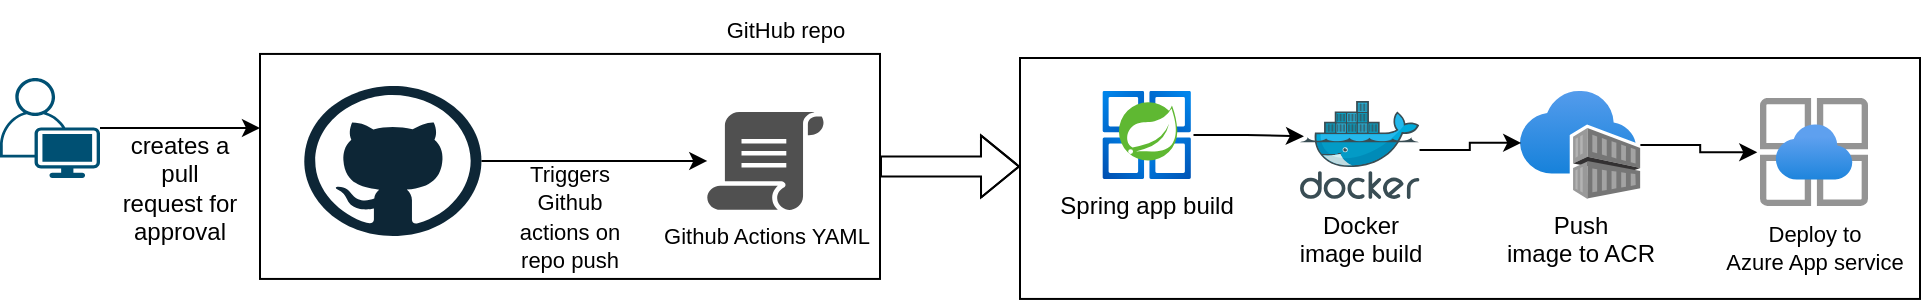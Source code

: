 <mxfile version="16.6.0" type="github" pages="3">
  <diagram id="XvpTUE_IpspgRZA0ONza" name="pep github">
    <mxGraphModel dx="782" dy="436" grid="1" gridSize="10" guides="1" tooltips="1" connect="1" arrows="1" fold="1" page="1" pageScale="1" pageWidth="850" pageHeight="1100" math="0" shadow="0">
      <root>
        <mxCell id="0" />
        <mxCell id="1" parent="0" />
        <mxCell id="nqb2GobOk6vmv81c-OQU-1" style="edgeStyle=orthogonalEdgeStyle;rounded=0;orthogonalLoop=1;jettySize=auto;html=1;fontSize=11;" edge="1" parent="1" source="nqb2GobOk6vmv81c-OQU-2">
          <mxGeometry relative="1" as="geometry">
            <mxPoint x="150" y="105" as="targetPoint" />
          </mxGeometry>
        </mxCell>
        <mxCell id="nqb2GobOk6vmv81c-OQU-2" value="" style="points=[[0.35,0,0],[0.98,0.51,0],[1,0.71,0],[0.67,1,0],[0,0.795,0],[0,0.65,0]];verticalLabelPosition=bottom;sketch=0;html=1;verticalAlign=top;aspect=fixed;align=center;pointerEvents=1;shape=mxgraph.cisco19.user;fillColor=#005073;strokeColor=none;" vertex="1" parent="1">
          <mxGeometry x="20" y="80" width="50" height="50" as="geometry" />
        </mxCell>
        <mxCell id="nqb2GobOk6vmv81c-OQU-3" value="creates a pull request for approval" style="text;html=1;strokeColor=none;fillColor=none;align=center;verticalAlign=middle;whiteSpace=wrap;rounded=0;" vertex="1" parent="1">
          <mxGeometry x="80" y="120" width="60" height="30" as="geometry" />
        </mxCell>
        <mxCell id="nqb2GobOk6vmv81c-OQU-4" value="" style="group" vertex="1" connectable="0" parent="1">
          <mxGeometry x="530" y="70" width="450" height="120.47" as="geometry" />
        </mxCell>
        <mxCell id="nqb2GobOk6vmv81c-OQU-5" value="" style="rounded=0;whiteSpace=wrap;html=1;" vertex="1" parent="nqb2GobOk6vmv81c-OQU-4">
          <mxGeometry width="450" height="120.47" as="geometry" />
        </mxCell>
        <mxCell id="nqb2GobOk6vmv81c-OQU-6" value="Spring app build" style="aspect=fixed;html=1;points=[];align=center;image;fontSize=12;image=img/lib/azure2/compute/Azure_Spring_Cloud.svg;" vertex="1" parent="nqb2GobOk6vmv81c-OQU-4">
          <mxGeometry x="40" y="16.47" width="46.75" height="44" as="geometry" />
        </mxCell>
        <mxCell id="nqb2GobOk6vmv81c-OQU-7" value="Docker &lt;br&gt;image build" style="sketch=0;aspect=fixed;html=1;points=[];align=center;image;fontSize=12;image=img/lib/mscae/Docker.svg;" vertex="1" parent="nqb2GobOk6vmv81c-OQU-4">
          <mxGeometry x="140" y="21.47" width="59.76" height="49" as="geometry" />
        </mxCell>
        <mxCell id="nqb2GobOk6vmv81c-OQU-8" value="Push &lt;br&gt;image to ACR" style="aspect=fixed;html=1;points=[];align=center;image;fontSize=12;image=img/lib/azure2/containers/Container_Registries.svg;" vertex="1" parent="nqb2GobOk6vmv81c-OQU-4">
          <mxGeometry x="250" y="16.47" width="60.19" height="54" as="geometry" />
        </mxCell>
        <mxCell id="nqb2GobOk6vmv81c-OQU-9" value="&lt;font style=&quot;font-size: 11px&quot;&gt;Deploy to&lt;br&gt;Azure App service&lt;/font&gt;" style="aspect=fixed;html=1;points=[];align=center;image;fontSize=12;image=img/lib/azure2/app_services/App_Service_Environments.svg;" vertex="1" parent="nqb2GobOk6vmv81c-OQU-4">
          <mxGeometry x="370" y="19.97" width="54" height="54" as="geometry" />
        </mxCell>
        <mxCell id="nqb2GobOk6vmv81c-OQU-10" style="edgeStyle=orthogonalEdgeStyle;rounded=0;orthogonalLoop=1;jettySize=auto;html=1;entryX=0.033;entryY=0.361;entryDx=0;entryDy=0;entryPerimeter=0;" edge="1" parent="nqb2GobOk6vmv81c-OQU-4" source="nqb2GobOk6vmv81c-OQU-6" target="nqb2GobOk6vmv81c-OQU-7">
          <mxGeometry relative="1" as="geometry" />
        </mxCell>
        <mxCell id="nqb2GobOk6vmv81c-OQU-11" style="edgeStyle=orthogonalEdgeStyle;rounded=0;orthogonalLoop=1;jettySize=auto;html=1;entryX=0.01;entryY=0.481;entryDx=0;entryDy=0;entryPerimeter=0;" edge="1" parent="nqb2GobOk6vmv81c-OQU-4" source="nqb2GobOk6vmv81c-OQU-7" target="nqb2GobOk6vmv81c-OQU-8">
          <mxGeometry relative="1" as="geometry" />
        </mxCell>
        <mxCell id="nqb2GobOk6vmv81c-OQU-12" style="edgeStyle=orthogonalEdgeStyle;rounded=0;orthogonalLoop=1;jettySize=auto;html=1;entryX=-0.025;entryY=0.503;entryDx=0;entryDy=0;entryPerimeter=0;" edge="1" parent="nqb2GobOk6vmv81c-OQU-4" source="nqb2GobOk6vmv81c-OQU-8" target="nqb2GobOk6vmv81c-OQU-9">
          <mxGeometry relative="1" as="geometry" />
        </mxCell>
        <mxCell id="nqb2GobOk6vmv81c-OQU-13" value="" style="group" vertex="1" connectable="0" parent="1">
          <mxGeometry x="150" y="41.48" width="310" height="138.99" as="geometry" />
        </mxCell>
        <mxCell id="nqb2GobOk6vmv81c-OQU-14" value="" style="rounded=0;whiteSpace=wrap;html=1;fontSize=11;" vertex="1" parent="nqb2GobOk6vmv81c-OQU-13">
          <mxGeometry y="26.49" width="310" height="112.5" as="geometry" />
        </mxCell>
        <mxCell id="nqb2GobOk6vmv81c-OQU-15" value="&lt;font style=&quot;font-size: 11px&quot;&gt;Triggers Github actions on repo push&lt;/font&gt;" style="text;html=1;strokeColor=none;fillColor=none;align=center;verticalAlign=middle;whiteSpace=wrap;rounded=0;" vertex="1" parent="nqb2GobOk6vmv81c-OQU-13">
          <mxGeometry x="121.786" y="92.5" width="66.429" height="30" as="geometry" />
        </mxCell>
        <mxCell id="nqb2GobOk6vmv81c-OQU-16" value="" style="dashed=0;outlineConnect=0;html=1;align=center;labelPosition=center;verticalLabelPosition=bottom;verticalAlign=top;shape=mxgraph.weblogos.github;fontSize=11;" vertex="1" parent="nqb2GobOk6vmv81c-OQU-13">
          <mxGeometry x="22.143" y="42.5" width="88.571" height="75" as="geometry" />
        </mxCell>
        <mxCell id="nqb2GobOk6vmv81c-OQU-17" value="Github Actions YAML" style="sketch=0;pointerEvents=1;shadow=0;dashed=0;html=1;strokeColor=none;fillColor=#505050;labelPosition=center;verticalLabelPosition=bottom;verticalAlign=top;outlineConnect=0;align=center;shape=mxgraph.office.concepts.script;fontSize=11;" vertex="1" parent="nqb2GobOk6vmv81c-OQU-13">
          <mxGeometry x="223.643" y="55.5" width="58.679" height="49" as="geometry" />
        </mxCell>
        <mxCell id="nqb2GobOk6vmv81c-OQU-18" style="edgeStyle=orthogonalEdgeStyle;rounded=0;orthogonalLoop=1;jettySize=auto;html=1;fontSize=11;" edge="1" parent="nqb2GobOk6vmv81c-OQU-13" source="nqb2GobOk6vmv81c-OQU-16" target="nqb2GobOk6vmv81c-OQU-17">
          <mxGeometry relative="1" as="geometry" />
        </mxCell>
        <mxCell id="nqb2GobOk6vmv81c-OQU-19" value="GitHub repo" style="text;html=1;strokeColor=none;fillColor=none;align=center;verticalAlign=middle;whiteSpace=wrap;rounded=0;fontSize=11;" vertex="1" parent="nqb2GobOk6vmv81c-OQU-13">
          <mxGeometry x="223.643" width="77.5" height="30" as="geometry" />
        </mxCell>
        <mxCell id="nqb2GobOk6vmv81c-OQU-20" style="edgeStyle=orthogonalEdgeStyle;shape=flexArrow;rounded=0;orthogonalLoop=1;jettySize=auto;html=1;fontSize=11;" edge="1" parent="1" source="nqb2GobOk6vmv81c-OQU-14">
          <mxGeometry relative="1" as="geometry">
            <mxPoint x="530" y="124.22" as="targetPoint" />
          </mxGeometry>
        </mxCell>
      </root>
    </mxGraphModel>
  </diagram>
  <diagram id="kQvE9VlaSaK0vqSwJ8Q1" name="peps jenkins">
    <mxGraphModel dx="782" dy="436" grid="1" gridSize="10" guides="1" tooltips="1" connect="1" arrows="1" fold="1" page="1" pageScale="1" pageWidth="850" pageHeight="1100" math="0" shadow="0">
      <root>
        <mxCell id="guVoOfKpQ_q3lsuQCdFz-0" />
        <mxCell id="guVoOfKpQ_q3lsuQCdFz-1" parent="guVoOfKpQ_q3lsuQCdFz-0" />
        <mxCell id="guVoOfKpQ_q3lsuQCdFz-2" style="edgeStyle=orthogonalEdgeStyle;rounded=0;orthogonalLoop=1;jettySize=auto;html=1;exitX=0.98;exitY=0.51;exitDx=0;exitDy=0;exitPerimeter=0;" edge="1" parent="guVoOfKpQ_q3lsuQCdFz-1" source="guVoOfKpQ_q3lsuQCdFz-3" target="guVoOfKpQ_q3lsuQCdFz-6">
          <mxGeometry relative="1" as="geometry" />
        </mxCell>
        <mxCell id="guVoOfKpQ_q3lsuQCdFz-3" value="" style="points=[[0.35,0,0],[0.98,0.51,0],[1,0.71,0],[0.67,1,0],[0,0.795,0],[0,0.65,0]];verticalLabelPosition=bottom;sketch=0;html=1;verticalAlign=top;aspect=fixed;align=center;pointerEvents=1;shape=mxgraph.cisco19.user;fillColor=#005073;strokeColor=none;" vertex="1" parent="guVoOfKpQ_q3lsuQCdFz-1">
          <mxGeometry x="70" y="80" width="50" height="50" as="geometry" />
        </mxCell>
        <mxCell id="guVoOfKpQ_q3lsuQCdFz-4" value="" style="rounded=0;whiteSpace=wrap;html=1;" vertex="1" parent="guVoOfKpQ_q3lsuQCdFz-1">
          <mxGeometry x="340" y="69.53" width="450" height="120.47" as="geometry" />
        </mxCell>
        <mxCell id="guVoOfKpQ_q3lsuQCdFz-5" style="edgeStyle=orthogonalEdgeStyle;rounded=0;orthogonalLoop=1;jettySize=auto;html=1;exitX=1;exitY=0.5;exitDx=0;exitDy=0;entryX=0;entryY=0.5;entryDx=0;entryDy=0;" edge="1" parent="guVoOfKpQ_q3lsuQCdFz-1" source="guVoOfKpQ_q3lsuQCdFz-6" target="guVoOfKpQ_q3lsuQCdFz-4">
          <mxGeometry relative="1" as="geometry" />
        </mxCell>
        <mxCell id="guVoOfKpQ_q3lsuQCdFz-6" value="Bitbucket" style="image;image=img/lib/atlassian/Bitbucket_Logo.svg;" vertex="1" parent="guVoOfKpQ_q3lsuQCdFz-1">
          <mxGeometry x="200" y="80" width="57" height="50" as="geometry" />
        </mxCell>
        <mxCell id="guVoOfKpQ_q3lsuQCdFz-7" value="" style="aspect=fixed;perimeter=ellipsePerimeter;html=1;align=center;shadow=0;dashed=0;fontColor=#4277BB;labelBackgroundColor=#ffffff;fontSize=12;spacingTop=3;image;image=img/lib/ibm/devops/devops.svg;" vertex="1" parent="guVoOfKpQ_q3lsuQCdFz-1">
          <mxGeometry x="730" y="19.53" width="50" height="50" as="geometry" />
        </mxCell>
        <mxCell id="guVoOfKpQ_q3lsuQCdFz-8" style="edgeStyle=orthogonalEdgeStyle;rounded=0;orthogonalLoop=1;jettySize=auto;html=1;entryX=0.033;entryY=0.361;entryDx=0;entryDy=0;entryPerimeter=0;" edge="1" parent="guVoOfKpQ_q3lsuQCdFz-1" source="guVoOfKpQ_q3lsuQCdFz-9" target="guVoOfKpQ_q3lsuQCdFz-11">
          <mxGeometry relative="1" as="geometry" />
        </mxCell>
        <mxCell id="guVoOfKpQ_q3lsuQCdFz-9" value="Spring app build" style="aspect=fixed;html=1;points=[];align=center;image;fontSize=12;image=img/lib/azure2/compute/Azure_Spring_Cloud.svg;" vertex="1" parent="guVoOfKpQ_q3lsuQCdFz-1">
          <mxGeometry x="380" y="86" width="46.75" height="44" as="geometry" />
        </mxCell>
        <mxCell id="guVoOfKpQ_q3lsuQCdFz-10" style="edgeStyle=orthogonalEdgeStyle;rounded=0;orthogonalLoop=1;jettySize=auto;html=1;entryX=0.01;entryY=0.481;entryDx=0;entryDy=0;entryPerimeter=0;" edge="1" parent="guVoOfKpQ_q3lsuQCdFz-1" source="guVoOfKpQ_q3lsuQCdFz-11" target="guVoOfKpQ_q3lsuQCdFz-13">
          <mxGeometry relative="1" as="geometry" />
        </mxCell>
        <mxCell id="guVoOfKpQ_q3lsuQCdFz-11" value="Docker &lt;br&gt;image build" style="sketch=0;aspect=fixed;html=1;points=[];align=center;image;fontSize=12;image=img/lib/mscae/Docker.svg;" vertex="1" parent="guVoOfKpQ_q3lsuQCdFz-1">
          <mxGeometry x="480" y="91" width="59.76" height="49" as="geometry" />
        </mxCell>
        <mxCell id="guVoOfKpQ_q3lsuQCdFz-12" style="edgeStyle=orthogonalEdgeStyle;rounded=0;orthogonalLoop=1;jettySize=auto;html=1;entryX=-0.025;entryY=0.503;entryDx=0;entryDy=0;entryPerimeter=0;" edge="1" parent="guVoOfKpQ_q3lsuQCdFz-1" source="guVoOfKpQ_q3lsuQCdFz-13" target="guVoOfKpQ_q3lsuQCdFz-14">
          <mxGeometry relative="1" as="geometry" />
        </mxCell>
        <mxCell id="guVoOfKpQ_q3lsuQCdFz-13" value="Push &lt;br&gt;image to ACR" style="aspect=fixed;html=1;points=[];align=center;image;fontSize=12;image=img/lib/azure2/containers/Container_Registries.svg;" vertex="1" parent="guVoOfKpQ_q3lsuQCdFz-1">
          <mxGeometry x="590" y="86" width="60.19" height="54" as="geometry" />
        </mxCell>
        <mxCell id="guVoOfKpQ_q3lsuQCdFz-14" value="&lt;font style=&quot;font-size: 11px&quot;&gt;Deploy to&lt;br&gt;Azure App service&lt;/font&gt;" style="aspect=fixed;html=1;points=[];align=center;image;fontSize=12;image=img/lib/azure2/app_services/App_Service_Environments.svg;" vertex="1" parent="guVoOfKpQ_q3lsuQCdFz-1">
          <mxGeometry x="710" y="89.5" width="54" height="54" as="geometry" />
        </mxCell>
        <mxCell id="guVoOfKpQ_q3lsuQCdFz-15" value="creates a pull request for approval" style="text;html=1;strokeColor=none;fillColor=none;align=center;verticalAlign=middle;whiteSpace=wrap;rounded=0;" vertex="1" parent="guVoOfKpQ_q3lsuQCdFz-1">
          <mxGeometry x="120" y="120" width="60" height="30" as="geometry" />
        </mxCell>
        <mxCell id="guVoOfKpQ_q3lsuQCdFz-16" value="Triggers jenkins job on repo push&lt;br&gt;" style="text;html=1;strokeColor=none;fillColor=none;align=center;verticalAlign=middle;whiteSpace=wrap;rounded=0;" vertex="1" parent="guVoOfKpQ_q3lsuQCdFz-1">
          <mxGeometry x="260" y="143.5" width="60" height="30" as="geometry" />
        </mxCell>
        <mxCell id="guVoOfKpQ_q3lsuQCdFz-17" value="Jenkins node on&amp;nbsp;usazrklxn11083" style="text;html=1;strokeColor=none;fillColor=none;align=center;verticalAlign=middle;whiteSpace=wrap;rounded=0;fontSize=11;" vertex="1" parent="guVoOfKpQ_q3lsuQCdFz-1">
          <mxGeometry x="620" y="40" width="110" height="30" as="geometry" />
        </mxCell>
      </root>
    </mxGraphModel>
  </diagram>
  <diagram id="c0zXQBnB2mM_Hc8hhb6V" name="peps vm">
    <mxGraphModel dx="782" dy="436" grid="1" gridSize="10" guides="1" tooltips="1" connect="1" arrows="1" fold="1" page="1" pageScale="1" pageWidth="850" pageHeight="1100" math="0" shadow="0">
      <root>
        <mxCell id="Jz4SNpk94HaZZg3jzQ6S-0" />
        <mxCell id="Jz4SNpk94HaZZg3jzQ6S-1" parent="Jz4SNpk94HaZZg3jzQ6S-0" />
        <mxCell id="Jz4SNpk94HaZZg3jzQ6S-2" style="edgeStyle=orthogonalEdgeStyle;rounded=0;orthogonalLoop=1;jettySize=auto;html=1;exitX=0.98;exitY=0.51;exitDx=0;exitDy=0;exitPerimeter=0;" edge="1" parent="Jz4SNpk94HaZZg3jzQ6S-1" source="Jz4SNpk94HaZZg3jzQ6S-3" target="Jz4SNpk94HaZZg3jzQ6S-5">
          <mxGeometry relative="1" as="geometry" />
        </mxCell>
        <mxCell id="Jz4SNpk94HaZZg3jzQ6S-3" value="" style="points=[[0.35,0,0],[0.98,0.51,0],[1,0.71,0],[0.67,1,0],[0,0.795,0],[0,0.65,0]];verticalLabelPosition=bottom;sketch=0;html=1;verticalAlign=top;aspect=fixed;align=center;pointerEvents=1;shape=mxgraph.cisco19.user;fillColor=#005073;strokeColor=none;" vertex="1" parent="Jz4SNpk94HaZZg3jzQ6S-1">
          <mxGeometry x="70" y="80" width="50" height="50" as="geometry" />
        </mxCell>
        <mxCell id="Jz4SNpk94HaZZg3jzQ6S-4" style="edgeStyle=orthogonalEdgeStyle;rounded=0;orthogonalLoop=1;jettySize=auto;html=1;entryX=0;entryY=0.5;entryDx=0;entryDy=0;fontSize=11;" edge="1" parent="Jz4SNpk94HaZZg3jzQ6S-1" source="Jz4SNpk94HaZZg3jzQ6S-5" target="Jz4SNpk94HaZZg3jzQ6S-14">
          <mxGeometry relative="1" as="geometry" />
        </mxCell>
        <mxCell id="Jz4SNpk94HaZZg3jzQ6S-5" value="Bitbucket" style="image;image=img/lib/atlassian/Bitbucket_Logo.svg;" vertex="1" parent="Jz4SNpk94HaZZg3jzQ6S-1">
          <mxGeometry x="200" y="80" width="60" height="50" as="geometry" />
        </mxCell>
        <mxCell id="Jz4SNpk94HaZZg3jzQ6S-6" value="creates a pull request for approval" style="text;html=1;strokeColor=none;fillColor=none;align=center;verticalAlign=middle;whiteSpace=wrap;rounded=0;" vertex="1" parent="Jz4SNpk94HaZZg3jzQ6S-1">
          <mxGeometry x="120" y="120" width="60" height="30" as="geometry" />
        </mxCell>
        <mxCell id="Jz4SNpk94HaZZg3jzQ6S-7" value="" style="group" vertex="1" connectable="0" parent="Jz4SNpk94HaZZg3jzQ6S-1">
          <mxGeometry x="160" y="193" width="530" height="90" as="geometry" />
        </mxCell>
        <mxCell id="Jz4SNpk94HaZZg3jzQ6S-8" value="" style="rounded=0;whiteSpace=wrap;html=1;fontSize=11;" vertex="1" parent="Jz4SNpk94HaZZg3jzQ6S-7">
          <mxGeometry width="530" height="90" as="geometry" />
        </mxCell>
        <mxCell id="Jz4SNpk94HaZZg3jzQ6S-9" value="DEV" style="verticalLabelPosition=bottom;html=1;verticalAlign=top;align=center;strokeColor=none;fillColor=#00BEF2;shape=mxgraph.azure.virtual_machine;fontSize=11;" vertex="1" parent="Jz4SNpk94HaZZg3jzQ6S-7">
          <mxGeometry x="28.5" y="15" width="80" height="50" as="geometry" />
        </mxCell>
        <mxCell id="Jz4SNpk94HaZZg3jzQ6S-10" value="QA" style="verticalLabelPosition=bottom;html=1;verticalAlign=top;align=center;strokeColor=none;fillColor=#00BEF2;shape=mxgraph.azure.virtual_machine;fontSize=11;" vertex="1" parent="Jz4SNpk94HaZZg3jzQ6S-7">
          <mxGeometry x="140" y="15" width="80" height="50" as="geometry" />
        </mxCell>
        <mxCell id="Jz4SNpk94HaZZg3jzQ6S-11" value="UAT" style="verticalLabelPosition=bottom;html=1;verticalAlign=top;align=center;strokeColor=none;fillColor=#00BEF2;shape=mxgraph.azure.virtual_machine;fontSize=11;" vertex="1" parent="Jz4SNpk94HaZZg3jzQ6S-7">
          <mxGeometry x="265" y="15" width="80" height="50" as="geometry" />
        </mxCell>
        <mxCell id="Jz4SNpk94HaZZg3jzQ6S-12" value="PROD" style="verticalLabelPosition=bottom;html=1;verticalAlign=top;align=center;strokeColor=none;fillColor=#00BEF2;shape=mxgraph.azure.virtual_machine;fontSize=11;" vertex="1" parent="Jz4SNpk94HaZZg3jzQ6S-7">
          <mxGeometry x="400" y="15" width="80" height="50" as="geometry" />
        </mxCell>
        <mxCell id="Jz4SNpk94HaZZg3jzQ6S-13" style="edgeStyle=orthogonalEdgeStyle;rounded=0;orthogonalLoop=1;jettySize=auto;html=1;fontSize=11;entryX=0.45;entryY=0;entryDx=0;entryDy=0;entryPerimeter=0;" edge="1" parent="Jz4SNpk94HaZZg3jzQ6S-1" source="Jz4SNpk94HaZZg3jzQ6S-14" target="Jz4SNpk94HaZZg3jzQ6S-8">
          <mxGeometry relative="1" as="geometry">
            <mxPoint x="398.5" y="170" as="targetPoint" />
          </mxGeometry>
        </mxCell>
        <mxCell id="Jz4SNpk94HaZZg3jzQ6S-14" value="" style="aspect=fixed;perimeter=ellipsePerimeter;html=1;align=center;shadow=0;dashed=0;fontColor=#4277BB;labelBackgroundColor=#ffffff;fontSize=12;spacingTop=3;image;image=img/lib/ibm/devops/build_test.svg;" vertex="1" parent="Jz4SNpk94HaZZg3jzQ6S-1">
          <mxGeometry x="366" y="75" width="65" height="65" as="geometry" />
        </mxCell>
        <mxCell id="Jz4SNpk94HaZZg3jzQ6S-15" value="Maven Application build" style="text;html=1;align=center;verticalAlign=middle;resizable=0;points=[];autosize=1;strokeColor=none;fillColor=none;fontSize=11;" vertex="1" parent="Jz4SNpk94HaZZg3jzQ6S-1">
          <mxGeometry x="431" y="97.5" width="130" height="20" as="geometry" />
        </mxCell>
        <mxCell id="Jz4SNpk94HaZZg3jzQ6S-16" value="&lt;font style=&quot;font-size: 11px&quot;&gt;Manually copy application jar to various vm&lt;/font&gt;" style="text;html=1;strokeColor=none;fillColor=none;align=center;verticalAlign=middle;whiteSpace=wrap;rounded=0;fontSize=11;" vertex="1" parent="Jz4SNpk94HaZZg3jzQ6S-1">
          <mxGeometry x="410" y="150" width="90" height="30" as="geometry" />
        </mxCell>
        <mxCell id="Jz4SNpk94HaZZg3jzQ6S-17" value="manually checkout code in local machine for build" style="text;html=1;strokeColor=none;fillColor=none;align=center;verticalAlign=middle;whiteSpace=wrap;rounded=0;fontSize=11;" vertex="1" parent="Jz4SNpk94HaZZg3jzQ6S-1">
          <mxGeometry x="270" y="117.5" width="90" height="30" as="geometry" />
        </mxCell>
      </root>
    </mxGraphModel>
  </diagram>
</mxfile>

